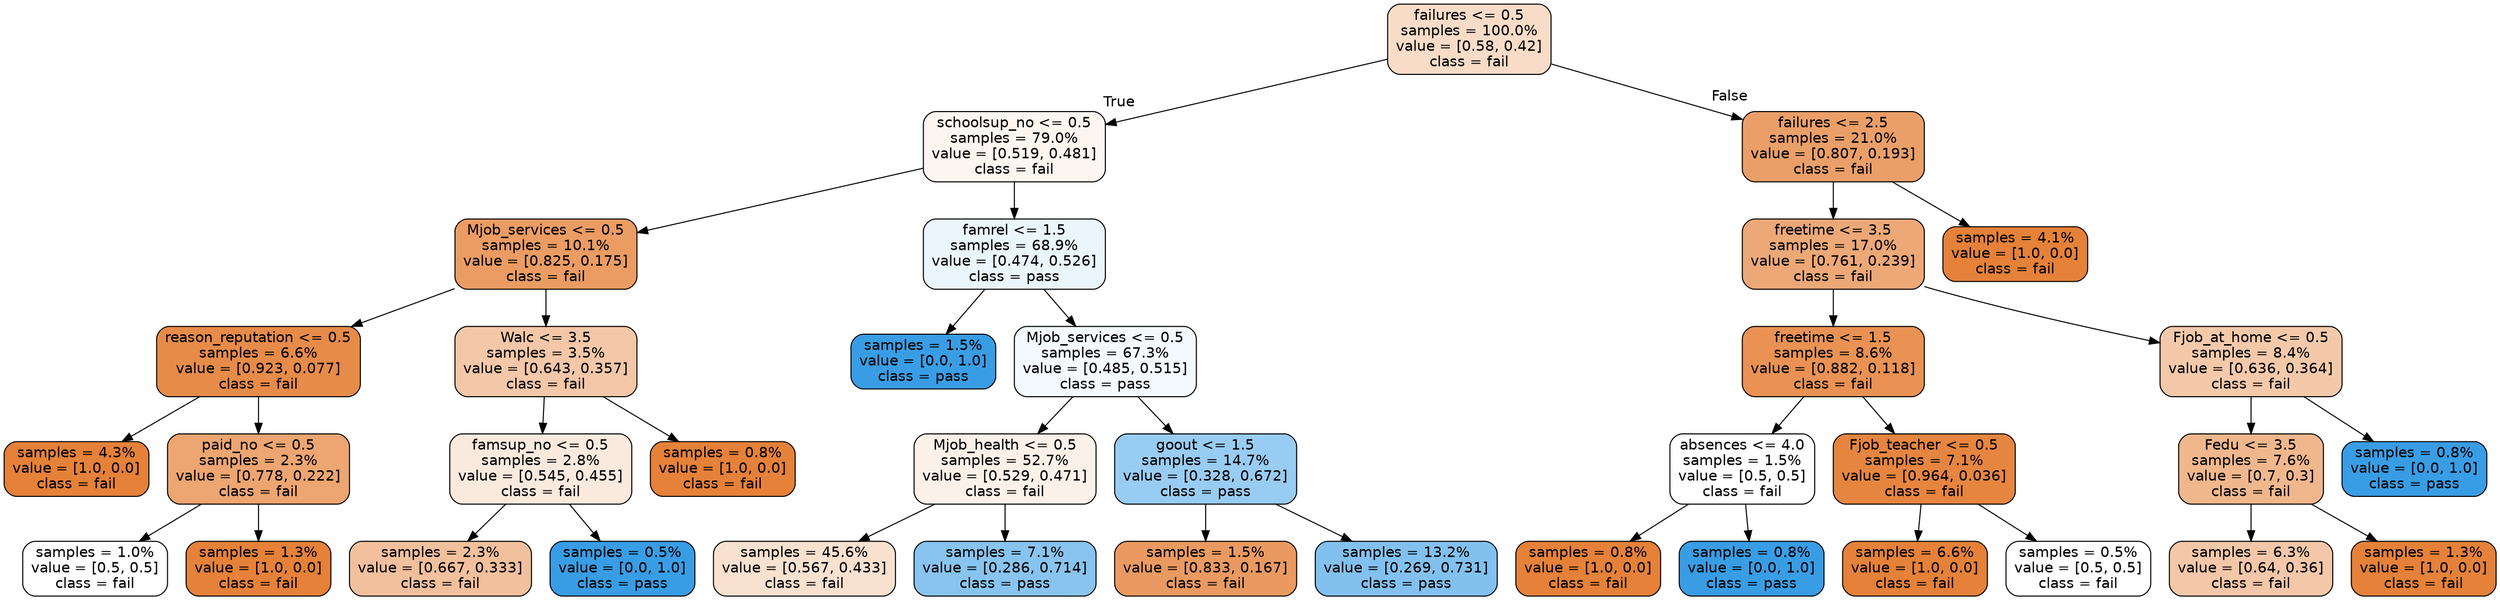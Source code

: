 digraph Tree {
node [shape=box, style="filled, rounded", color="black", fontname=helvetica] ;
edge [fontname=helvetica] ;
0 [label="failures <= 0.5\nsamples = 100.0%\nvalue = [0.58, 0.42]\nclass = fail", fillcolor="#e5813946"] ;
1 [label="schoolsup_no <= 0.5\nsamples = 79.0%\nvalue = [0.519, 0.481]\nclass = fail", fillcolor="#e5813913"] ;
0 -> 1 [labeldistance=2.5, labelangle=45, headlabel="True"] ;
2 [label="Mjob_services <= 0.5\nsamples = 10.1%\nvalue = [0.825, 0.175]\nclass = fail", fillcolor="#e58139c9"] ;
1 -> 2 ;
3 [label="reason_reputation <= 0.5\nsamples = 6.6%\nvalue = [0.923, 0.077]\nclass = fail", fillcolor="#e58139ea"] ;
2 -> 3 ;
4 [label="samples = 4.3%\nvalue = [1.0, 0.0]\nclass = fail", fillcolor="#e58139ff"] ;
3 -> 4 ;
5 [label="paid_no <= 0.5\nsamples = 2.3%\nvalue = [0.778, 0.222]\nclass = fail", fillcolor="#e58139b6"] ;
3 -> 5 ;
6 [label="samples = 1.0%\nvalue = [0.5, 0.5]\nclass = fail", fillcolor="#e5813900"] ;
5 -> 6 ;
7 [label="samples = 1.3%\nvalue = [1.0, 0.0]\nclass = fail", fillcolor="#e58139ff"] ;
5 -> 7 ;
8 [label="Walc <= 3.5\nsamples = 3.5%\nvalue = [0.643, 0.357]\nclass = fail", fillcolor="#e5813971"] ;
2 -> 8 ;
9 [label="famsup_no <= 0.5\nsamples = 2.8%\nvalue = [0.545, 0.455]\nclass = fail", fillcolor="#e581392a"] ;
8 -> 9 ;
10 [label="samples = 2.3%\nvalue = [0.667, 0.333]\nclass = fail", fillcolor="#e581397f"] ;
9 -> 10 ;
11 [label="samples = 0.5%\nvalue = [0.0, 1.0]\nclass = pass", fillcolor="#399de5ff"] ;
9 -> 11 ;
12 [label="samples = 0.8%\nvalue = [1.0, 0.0]\nclass = fail", fillcolor="#e58139ff"] ;
8 -> 12 ;
13 [label="famrel <= 1.5\nsamples = 68.9%\nvalue = [0.474, 0.526]\nclass = pass", fillcolor="#399de519"] ;
1 -> 13 ;
14 [label="samples = 1.5%\nvalue = [0.0, 1.0]\nclass = pass", fillcolor="#399de5ff"] ;
13 -> 14 ;
15 [label="Mjob_services <= 0.5\nsamples = 67.3%\nvalue = [0.485, 0.515]\nclass = pass", fillcolor="#399de50f"] ;
13 -> 15 ;
16 [label="Mjob_health <= 0.5\nsamples = 52.7%\nvalue = [0.529, 0.471]\nclass = fail", fillcolor="#e581391c"] ;
15 -> 16 ;
17 [label="samples = 45.6%\nvalue = [0.567, 0.433]\nclass = fail", fillcolor="#e581393c"] ;
16 -> 17 ;
18 [label="samples = 7.1%\nvalue = [0.286, 0.714]\nclass = pass", fillcolor="#399de599"] ;
16 -> 18 ;
19 [label="goout <= 1.5\nsamples = 14.7%\nvalue = [0.328, 0.672]\nclass = pass", fillcolor="#399de583"] ;
15 -> 19 ;
20 [label="samples = 1.5%\nvalue = [0.833, 0.167]\nclass = fail", fillcolor="#e58139cc"] ;
19 -> 20 ;
21 [label="samples = 13.2%\nvalue = [0.269, 0.731]\nclass = pass", fillcolor="#399de5a1"] ;
19 -> 21 ;
22 [label="failures <= 2.5\nsamples = 21.0%\nvalue = [0.807, 0.193]\nclass = fail", fillcolor="#e58139c2"] ;
0 -> 22 [labeldistance=2.5, labelangle=-45, headlabel="False"] ;
23 [label="freetime <= 3.5\nsamples = 17.0%\nvalue = [0.761, 0.239]\nclass = fail", fillcolor="#e58139af"] ;
22 -> 23 ;
24 [label="freetime <= 1.5\nsamples = 8.6%\nvalue = [0.882, 0.118]\nclass = fail", fillcolor="#e58139dd"] ;
23 -> 24 ;
25 [label="absences <= 4.0\nsamples = 1.5%\nvalue = [0.5, 0.5]\nclass = fail", fillcolor="#e5813900"] ;
24 -> 25 ;
26 [label="samples = 0.8%\nvalue = [1.0, 0.0]\nclass = fail", fillcolor="#e58139ff"] ;
25 -> 26 ;
27 [label="samples = 0.8%\nvalue = [0.0, 1.0]\nclass = pass", fillcolor="#399de5ff"] ;
25 -> 27 ;
28 [label="Fjob_teacher <= 0.5\nsamples = 7.1%\nvalue = [0.964, 0.036]\nclass = fail", fillcolor="#e58139f6"] ;
24 -> 28 ;
29 [label="samples = 6.6%\nvalue = [1.0, 0.0]\nclass = fail", fillcolor="#e58139ff"] ;
28 -> 29 ;
30 [label="samples = 0.5%\nvalue = [0.5, 0.5]\nclass = fail", fillcolor="#e5813900"] ;
28 -> 30 ;
31 [label="Fjob_at_home <= 0.5\nsamples = 8.4%\nvalue = [0.636, 0.364]\nclass = fail", fillcolor="#e581396d"] ;
23 -> 31 ;
32 [label="Fedu <= 3.5\nsamples = 7.6%\nvalue = [0.7, 0.3]\nclass = fail", fillcolor="#e5813992"] ;
31 -> 32 ;
33 [label="samples = 6.3%\nvalue = [0.64, 0.36]\nclass = fail", fillcolor="#e5813970"] ;
32 -> 33 ;
34 [label="samples = 1.3%\nvalue = [1.0, 0.0]\nclass = fail", fillcolor="#e58139ff"] ;
32 -> 34 ;
35 [label="samples = 0.8%\nvalue = [0.0, 1.0]\nclass = pass", fillcolor="#399de5ff"] ;
31 -> 35 ;
36 [label="samples = 4.1%\nvalue = [1.0, 0.0]\nclass = fail", fillcolor="#e58139ff"] ;
22 -> 36 ;
}